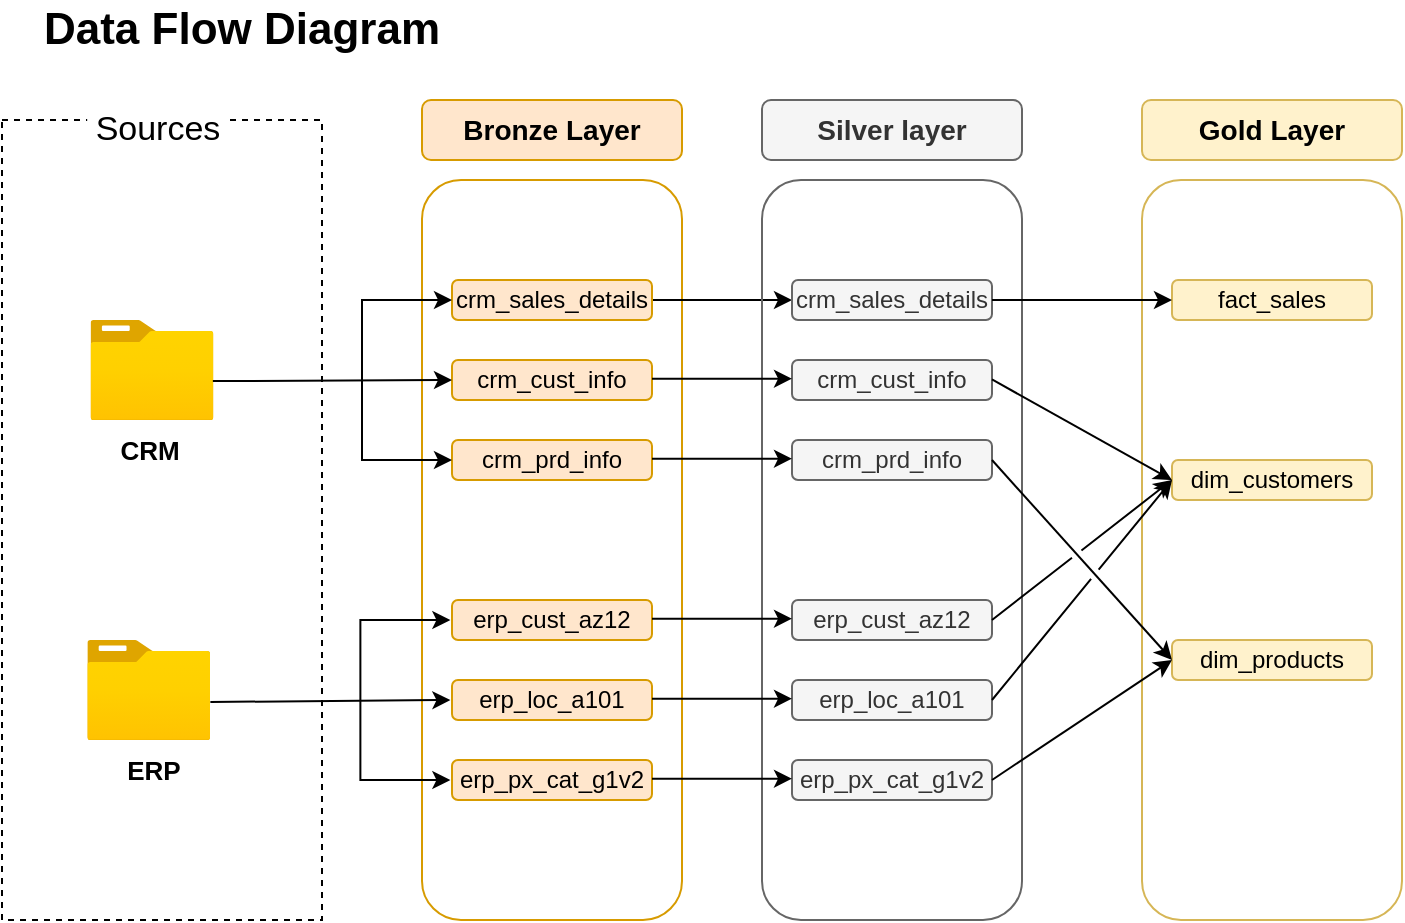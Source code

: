 <mxfile version="28.0.4">
  <diagram name="Page-1" id="iDILuCVLWbAyk1ljLvgh">
    <mxGraphModel dx="1413" dy="338" grid="1" gridSize="10" guides="1" tooltips="1" connect="1" arrows="1" fold="1" page="1" pageScale="1" pageWidth="850" pageHeight="1100" math="0" shadow="0">
      <root>
        <mxCell id="0" />
        <mxCell id="1" parent="0" />
        <mxCell id="Yj3CWWbE0M0fy8oBWhQx-1" value="" style="rounded=0;whiteSpace=wrap;html=1;dashed=1;" parent="1" vertex="1">
          <mxGeometry x="-760" y="70" width="160" height="400" as="geometry" />
        </mxCell>
        <mxCell id="Yj3CWWbE0M0fy8oBWhQx-2" value="&lt;font&gt;&lt;b&gt;Data Flow Diagram&lt;/b&gt;&lt;/font&gt;" style="text;html=1;align=center;verticalAlign=middle;whiteSpace=wrap;rounded=0;fontSize=22;" parent="1" vertex="1">
          <mxGeometry x="-745" y="10" width="210" height="30" as="geometry" />
        </mxCell>
        <mxCell id="Yj3CWWbE0M0fy8oBWhQx-3" value="&lt;font style=&quot;font-size: 17px;&quot;&gt;Sources&lt;/font&gt;" style="text;html=1;align=center;verticalAlign=middle;whiteSpace=wrap;rounded=0;fillColor=default;" parent="1" vertex="1">
          <mxGeometry x="-717.41" y="60" width="70" height="30" as="geometry" />
        </mxCell>
        <mxCell id="Yj3CWWbE0M0fy8oBWhQx-4" value="" style="image;aspect=fixed;html=1;points=[];align=center;fontSize=12;image=img/lib/azure2/general/Folder_Blank.svg;" parent="1" vertex="1">
          <mxGeometry x="-715.81" y="170" width="61.61" height="50" as="geometry" />
        </mxCell>
        <mxCell id="Yj3CWWbE0M0fy8oBWhQx-5" value="CRM" style="text;html=1;align=center;verticalAlign=middle;whiteSpace=wrap;rounded=0;fontStyle=1;fontSize=13;" parent="1" vertex="1">
          <mxGeometry x="-715.81" y="220" width="60" height="30" as="geometry" />
        </mxCell>
        <mxCell id="Yj3CWWbE0M0fy8oBWhQx-6" value="" style="image;aspect=fixed;html=1;points=[];align=center;fontSize=12;image=img/lib/azure2/general/Folder_Blank.svg;" parent="1" vertex="1">
          <mxGeometry x="-717.41" y="330" width="61.61" height="50" as="geometry" />
        </mxCell>
        <mxCell id="Yj3CWWbE0M0fy8oBWhQx-7" value="ERP" style="text;html=1;align=center;verticalAlign=middle;whiteSpace=wrap;rounded=0;fontStyle=1;fontSize=13;" parent="1" vertex="1">
          <mxGeometry x="-714.2" y="380" width="60" height="30" as="geometry" />
        </mxCell>
        <mxCell id="Yj3CWWbE0M0fy8oBWhQx-8" value="&lt;font&gt;&lt;b&gt;Bronze Layer&lt;/b&gt;&lt;/font&gt;" style="rounded=1;whiteSpace=wrap;html=1;fillColor=#ffe6cc;strokeColor=#d79b00;fontSize=14;" parent="1" vertex="1">
          <mxGeometry x="-550" y="60" width="130" height="30" as="geometry" />
        </mxCell>
        <mxCell id="Yj3CWWbE0M0fy8oBWhQx-9" value="" style="rounded=1;whiteSpace=wrap;html=1;fillColor=none;strokeColor=#d79b00;fontSize=14;" parent="1" vertex="1">
          <mxGeometry x="-550" y="100" width="130" height="370" as="geometry" />
        </mxCell>
        <mxCell id="VW4uENw2Oh4PfcU5jdSc-9" style="edgeStyle=orthogonalEdgeStyle;rounded=0;orthogonalLoop=1;jettySize=auto;html=1;exitX=1;exitY=0.5;exitDx=0;exitDy=0;entryX=0;entryY=0.5;entryDx=0;entryDy=0;" parent="1" source="Yj3CWWbE0M0fy8oBWhQx-10" target="VW4uENw2Oh4PfcU5jdSc-3" edge="1">
          <mxGeometry relative="1" as="geometry" />
        </mxCell>
        <mxCell id="Yj3CWWbE0M0fy8oBWhQx-10" value="crm_sales_details" style="rounded=1;whiteSpace=wrap;html=1;fillColor=#ffe6cc;strokeColor=#d79b00;fontSize=12;fontStyle=0" parent="1" vertex="1">
          <mxGeometry x="-535" y="150" width="100" height="20" as="geometry" />
        </mxCell>
        <mxCell id="Yj3CWWbE0M0fy8oBWhQx-11" value="&lt;font&gt;&lt;span&gt;crm_cust_info&lt;/span&gt;&lt;/font&gt;" style="rounded=1;whiteSpace=wrap;html=1;fillColor=#ffe6cc;strokeColor=#d79b00;fontSize=12;fontStyle=0" parent="1" vertex="1">
          <mxGeometry x="-535" y="190" width="100" height="20" as="geometry" />
        </mxCell>
        <mxCell id="Yj3CWWbE0M0fy8oBWhQx-12" value="crm_prd_info" style="rounded=1;whiteSpace=wrap;html=1;fillColor=#ffe6cc;strokeColor=#d79b00;fontSize=12;fontStyle=0" parent="1" vertex="1">
          <mxGeometry x="-535" y="230" width="100" height="20" as="geometry" />
        </mxCell>
        <mxCell id="Yj3CWWbE0M0fy8oBWhQx-13" value="erp_cust_az12" style="rounded=1;whiteSpace=wrap;html=1;fillColor=#ffe6cc;strokeColor=#d79b00;fontSize=12;fontStyle=0" parent="1" vertex="1">
          <mxGeometry x="-535" y="310" width="100" height="20" as="geometry" />
        </mxCell>
        <mxCell id="Yj3CWWbE0M0fy8oBWhQx-14" value="erp_loc_a101" style="rounded=1;whiteSpace=wrap;html=1;fillColor=#ffe6cc;strokeColor=#d79b00;fontSize=12;fontStyle=0" parent="1" vertex="1">
          <mxGeometry x="-535" y="350" width="100" height="20" as="geometry" />
        </mxCell>
        <mxCell id="Yj3CWWbE0M0fy8oBWhQx-15" value="erp_px_cat_g1v2" style="rounded=1;whiteSpace=wrap;html=1;fillColor=#ffe6cc;strokeColor=#d79b00;fontSize=12;fontStyle=0" parent="1" vertex="1">
          <mxGeometry x="-535" y="390" width="100" height="20" as="geometry" />
        </mxCell>
        <mxCell id="Yj3CWWbE0M0fy8oBWhQx-16" value="" style="endArrow=classic;html=1;rounded=0;entryX=0;entryY=0.5;entryDx=0;entryDy=0;exitX=0.994;exitY=0.611;exitDx=0;exitDy=0;exitPerimeter=0;" parent="1" source="Yj3CWWbE0M0fy8oBWhQx-4" target="Yj3CWWbE0M0fy8oBWhQx-11" edge="1">
          <mxGeometry width="50" height="50" relative="1" as="geometry">
            <mxPoint x="-650" y="200" as="sourcePoint" />
            <mxPoint x="-540" y="200" as="targetPoint" />
          </mxGeometry>
        </mxCell>
        <mxCell id="Yj3CWWbE0M0fy8oBWhQx-17" value="" style="endArrow=classic;html=1;rounded=0;entryX=0;entryY=0.5;entryDx=0;entryDy=0;" parent="1" target="Yj3CWWbE0M0fy8oBWhQx-10" edge="1">
          <mxGeometry width="50" height="50" relative="1" as="geometry">
            <mxPoint x="-580" y="200" as="sourcePoint" />
            <mxPoint x="-470" y="210" as="targetPoint" />
            <Array as="points">
              <mxPoint x="-580" y="160" />
            </Array>
          </mxGeometry>
        </mxCell>
        <mxCell id="Yj3CWWbE0M0fy8oBWhQx-18" value="" style="endArrow=classic;html=1;rounded=0;entryX=0;entryY=0.5;entryDx=0;entryDy=0;" parent="1" target="Yj3CWWbE0M0fy8oBWhQx-12" edge="1">
          <mxGeometry width="50" height="50" relative="1" as="geometry">
            <mxPoint x="-580" y="200" as="sourcePoint" />
            <mxPoint x="-525" y="170" as="targetPoint" />
            <Array as="points">
              <mxPoint x="-580" y="240" />
            </Array>
          </mxGeometry>
        </mxCell>
        <mxCell id="Yj3CWWbE0M0fy8oBWhQx-19" value="" style="endArrow=classic;html=1;rounded=0;entryX=0;entryY=0.5;entryDx=0;entryDy=0;exitX=0.994;exitY=0.611;exitDx=0;exitDy=0;exitPerimeter=0;" parent="1" edge="1">
          <mxGeometry width="50" height="50" relative="1" as="geometry">
            <mxPoint x="-655.81" y="361" as="sourcePoint" />
            <mxPoint x="-535.81" y="360" as="targetPoint" />
          </mxGeometry>
        </mxCell>
        <mxCell id="Yj3CWWbE0M0fy8oBWhQx-20" value="" style="endArrow=classic;html=1;rounded=0;entryX=0;entryY=0.5;entryDx=0;entryDy=0;" parent="1" edge="1">
          <mxGeometry width="50" height="50" relative="1" as="geometry">
            <mxPoint x="-580.81" y="360" as="sourcePoint" />
            <mxPoint x="-535.81" y="320" as="targetPoint" />
            <Array as="points">
              <mxPoint x="-580.81" y="320" />
            </Array>
          </mxGeometry>
        </mxCell>
        <mxCell id="Yj3CWWbE0M0fy8oBWhQx-21" value="" style="endArrow=classic;html=1;rounded=0;entryX=0;entryY=0.5;entryDx=0;entryDy=0;" parent="1" edge="1">
          <mxGeometry width="50" height="50" relative="1" as="geometry">
            <mxPoint x="-580.81" y="360" as="sourcePoint" />
            <mxPoint x="-535.81" y="400" as="targetPoint" />
            <Array as="points">
              <mxPoint x="-580.81" y="400" />
            </Array>
          </mxGeometry>
        </mxCell>
        <mxCell id="VW4uENw2Oh4PfcU5jdSc-1" value="Silver layer" style="rounded=1;whiteSpace=wrap;html=1;fillColor=#f5f5f5;strokeColor=#666666;fontSize=14;fontStyle=1;fontColor=#333333;" parent="1" vertex="1">
          <mxGeometry x="-380" y="60" width="130" height="30" as="geometry" />
        </mxCell>
        <mxCell id="VW4uENw2Oh4PfcU5jdSc-2" value="" style="rounded=1;whiteSpace=wrap;html=1;fillColor=none;strokeColor=#666666;fontSize=14;fontColor=#333333;" parent="1" vertex="1">
          <mxGeometry x="-380" y="100" width="130" height="370" as="geometry" />
        </mxCell>
        <mxCell id="VW4uENw2Oh4PfcU5jdSc-3" value="crm_sales_details" style="rounded=1;whiteSpace=wrap;html=1;fillColor=#f5f5f5;strokeColor=#666666;fontSize=12;fontStyle=0;fontColor=#333333;" parent="1" vertex="1">
          <mxGeometry x="-365" y="150" width="100" height="20" as="geometry" />
        </mxCell>
        <mxCell id="VW4uENw2Oh4PfcU5jdSc-4" value="&lt;font&gt;&lt;span&gt;crm_cust_info&lt;/span&gt;&lt;/font&gt;" style="rounded=1;whiteSpace=wrap;html=1;fillColor=#f5f5f5;strokeColor=#666666;fontSize=12;fontStyle=0;fontColor=#333333;" parent="1" vertex="1">
          <mxGeometry x="-365" y="190" width="100" height="20" as="geometry" />
        </mxCell>
        <mxCell id="VW4uENw2Oh4PfcU5jdSc-5" value="crm_prd_info" style="rounded=1;whiteSpace=wrap;html=1;fillColor=#f5f5f5;strokeColor=#666666;fontSize=12;fontStyle=0;fontColor=#333333;" parent="1" vertex="1">
          <mxGeometry x="-365" y="230" width="100" height="20" as="geometry" />
        </mxCell>
        <mxCell id="VW4uENw2Oh4PfcU5jdSc-6" value="erp_cust_az12" style="rounded=1;whiteSpace=wrap;html=1;fillColor=#f5f5f5;strokeColor=#666666;fontSize=12;fontStyle=0;fontColor=#333333;" parent="1" vertex="1">
          <mxGeometry x="-365" y="310" width="100" height="20" as="geometry" />
        </mxCell>
        <mxCell id="VW4uENw2Oh4PfcU5jdSc-7" value="erp_loc_a101" style="rounded=1;whiteSpace=wrap;html=1;fillColor=#f5f5f5;strokeColor=#666666;fontSize=12;fontStyle=0;fontColor=#333333;" parent="1" vertex="1">
          <mxGeometry x="-365" y="350" width="100" height="20" as="geometry" />
        </mxCell>
        <mxCell id="VW4uENw2Oh4PfcU5jdSc-8" value="erp_px_cat_g1v2" style="rounded=1;whiteSpace=wrap;html=1;fillColor=#f5f5f5;strokeColor=#666666;fontSize=12;fontStyle=0;fontColor=#333333;" parent="1" vertex="1">
          <mxGeometry x="-365" y="390" width="100" height="20" as="geometry" />
        </mxCell>
        <mxCell id="VW4uENw2Oh4PfcU5jdSc-10" style="edgeStyle=orthogonalEdgeStyle;rounded=0;orthogonalLoop=1;jettySize=auto;html=1;exitX=1;exitY=0.5;exitDx=0;exitDy=0;entryX=0;entryY=0.5;entryDx=0;entryDy=0;" parent="1" edge="1">
          <mxGeometry relative="1" as="geometry">
            <mxPoint x="-435" y="199.33" as="sourcePoint" />
            <mxPoint x="-365" y="199.33" as="targetPoint" />
          </mxGeometry>
        </mxCell>
        <mxCell id="VW4uENw2Oh4PfcU5jdSc-12" style="edgeStyle=orthogonalEdgeStyle;rounded=0;orthogonalLoop=1;jettySize=auto;html=1;exitX=1;exitY=0.5;exitDx=0;exitDy=0;entryX=0;entryY=0.5;entryDx=0;entryDy=0;" parent="1" edge="1">
          <mxGeometry relative="1" as="geometry">
            <mxPoint x="-435" y="239.33" as="sourcePoint" />
            <mxPoint x="-365" y="239.33" as="targetPoint" />
          </mxGeometry>
        </mxCell>
        <mxCell id="VW4uENw2Oh4PfcU5jdSc-13" style="edgeStyle=orthogonalEdgeStyle;rounded=0;orthogonalLoop=1;jettySize=auto;html=1;exitX=1;exitY=0.5;exitDx=0;exitDy=0;entryX=0;entryY=0.5;entryDx=0;entryDy=0;" parent="1" edge="1">
          <mxGeometry relative="1" as="geometry">
            <mxPoint x="-435" y="319.33" as="sourcePoint" />
            <mxPoint x="-365" y="319.33" as="targetPoint" />
          </mxGeometry>
        </mxCell>
        <mxCell id="VW4uENw2Oh4PfcU5jdSc-14" style="edgeStyle=orthogonalEdgeStyle;rounded=0;orthogonalLoop=1;jettySize=auto;html=1;exitX=1;exitY=0.5;exitDx=0;exitDy=0;entryX=0;entryY=0.5;entryDx=0;entryDy=0;" parent="1" edge="1">
          <mxGeometry relative="1" as="geometry">
            <mxPoint x="-435" y="359.33" as="sourcePoint" />
            <mxPoint x="-365" y="359.33" as="targetPoint" />
          </mxGeometry>
        </mxCell>
        <mxCell id="VW4uENw2Oh4PfcU5jdSc-15" style="edgeStyle=orthogonalEdgeStyle;rounded=0;orthogonalLoop=1;jettySize=auto;html=1;exitX=1;exitY=0.5;exitDx=0;exitDy=0;entryX=0;entryY=0.5;entryDx=0;entryDy=0;" parent="1" edge="1">
          <mxGeometry relative="1" as="geometry">
            <mxPoint x="-435" y="399.33" as="sourcePoint" />
            <mxPoint x="-365" y="399.33" as="targetPoint" />
          </mxGeometry>
        </mxCell>
        <mxCell id="p6czPtWazwwpnGXt4hO_-9" value="Gold Layer" style="rounded=1;whiteSpace=wrap;html=1;fillColor=#fff2cc;strokeColor=#d6b656;fontSize=14;fontStyle=1;" vertex="1" parent="1">
          <mxGeometry x="-190" y="60" width="130" height="30" as="geometry" />
        </mxCell>
        <mxCell id="p6czPtWazwwpnGXt4hO_-10" value="" style="rounded=1;whiteSpace=wrap;html=1;fillColor=none;strokeColor=#d6b656;fontSize=14;" vertex="1" parent="1">
          <mxGeometry x="-190" y="100" width="130" height="370" as="geometry" />
        </mxCell>
        <mxCell id="p6czPtWazwwpnGXt4hO_-11" value="fact_sales" style="rounded=1;whiteSpace=wrap;html=1;fillColor=#fff2cc;strokeColor=#d6b656;fontSize=12;fontStyle=0;" vertex="1" parent="1">
          <mxGeometry x="-175" y="150" width="100" height="20" as="geometry" />
        </mxCell>
        <mxCell id="p6czPtWazwwpnGXt4hO_-12" value="dim_customers" style="rounded=1;whiteSpace=wrap;html=1;fillColor=#fff2cc;strokeColor=#d6b656;fontSize=12;fontStyle=0;" vertex="1" parent="1">
          <mxGeometry x="-175" y="240" width="100" height="20" as="geometry" />
        </mxCell>
        <mxCell id="p6czPtWazwwpnGXt4hO_-13" value="dim_products" style="rounded=1;whiteSpace=wrap;html=1;fillColor=#fff2cc;strokeColor=#d6b656;fontSize=12;fontStyle=0;" vertex="1" parent="1">
          <mxGeometry x="-175" y="330" width="100" height="20" as="geometry" />
        </mxCell>
        <mxCell id="p6czPtWazwwpnGXt4hO_-17" value="" style="endArrow=classic;html=1;rounded=0;entryX=0;entryY=0.5;entryDx=0;entryDy=0;exitX=1;exitY=0.5;exitDx=0;exitDy=0;jumpStyle=gap;" edge="1" parent="1" source="VW4uENw2Oh4PfcU5jdSc-3" target="p6czPtWazwwpnGXt4hO_-11">
          <mxGeometry width="50" height="50" relative="1" as="geometry">
            <mxPoint x="-450" y="350" as="sourcePoint" />
            <mxPoint x="-400" y="300" as="targetPoint" />
          </mxGeometry>
        </mxCell>
        <mxCell id="p6czPtWazwwpnGXt4hO_-18" value="" style="endArrow=classic;html=1;rounded=0;entryX=0;entryY=0.5;entryDx=0;entryDy=0;exitX=1;exitY=0.5;exitDx=0;exitDy=0;jumpStyle=gap;" edge="1" parent="1" target="p6czPtWazwwpnGXt4hO_-12">
          <mxGeometry width="50" height="50" relative="1" as="geometry">
            <mxPoint x="-265" y="199.73" as="sourcePoint" />
            <mxPoint x="-175" y="199.73" as="targetPoint" />
          </mxGeometry>
        </mxCell>
        <mxCell id="p6czPtWazwwpnGXt4hO_-19" value="" style="endArrow=classic;html=1;rounded=0;entryX=0;entryY=0.5;entryDx=0;entryDy=0;exitX=1;exitY=0.5;exitDx=0;exitDy=0;jumpStyle=gap;" edge="1" parent="1" target="p6czPtWazwwpnGXt4hO_-13">
          <mxGeometry width="50" height="50" relative="1" as="geometry">
            <mxPoint x="-265" y="240" as="sourcePoint" />
            <mxPoint x="-175" y="290.27" as="targetPoint" />
          </mxGeometry>
        </mxCell>
        <mxCell id="p6czPtWazwwpnGXt4hO_-20" value="" style="endArrow=classic;html=1;rounded=0;entryX=0;entryY=0.5;entryDx=0;entryDy=0;exitX=1;exitY=0.5;exitDx=0;exitDy=0;jumpStyle=gap;" edge="1" parent="1" target="p6czPtWazwwpnGXt4hO_-12">
          <mxGeometry width="50" height="50" relative="1" as="geometry">
            <mxPoint x="-265" y="320" as="sourcePoint" />
            <mxPoint x="-175" y="420" as="targetPoint" />
          </mxGeometry>
        </mxCell>
        <mxCell id="p6czPtWazwwpnGXt4hO_-21" value="" style="endArrow=classic;html=1;rounded=0;exitX=1;exitY=0.5;exitDx=0;exitDy=0;jumpStyle=gap;" edge="1" parent="1">
          <mxGeometry width="50" height="50" relative="1" as="geometry">
            <mxPoint x="-265" y="360" as="sourcePoint" />
            <mxPoint x="-175" y="250" as="targetPoint" />
          </mxGeometry>
        </mxCell>
        <mxCell id="p6czPtWazwwpnGXt4hO_-22" value="" style="endArrow=classic;html=1;rounded=0;exitX=1;exitY=0.5;exitDx=0;exitDy=0;entryX=0;entryY=0.5;entryDx=0;entryDy=0;jumpStyle=gap;" edge="1" parent="1" target="p6czPtWazwwpnGXt4hO_-13">
          <mxGeometry width="50" height="50" relative="1" as="geometry">
            <mxPoint x="-265" y="400" as="sourcePoint" />
            <mxPoint x="-175" y="290" as="targetPoint" />
          </mxGeometry>
        </mxCell>
      </root>
    </mxGraphModel>
  </diagram>
</mxfile>
